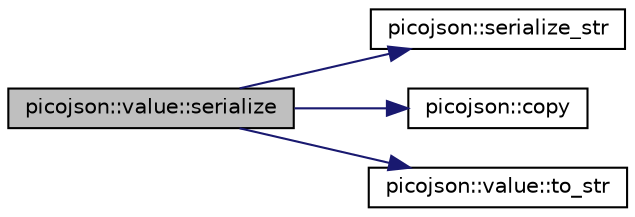 digraph "picojson::value::serialize"
{
  edge [fontname="Helvetica",fontsize="10",labelfontname="Helvetica",labelfontsize="10"];
  node [fontname="Helvetica",fontsize="10",shape=record];
  rankdir="LR";
  Node80 [label="picojson::value::serialize",height=0.2,width=0.4,color="black", fillcolor="grey75", style="filled", fontcolor="black"];
  Node80 -> Node81 [color="midnightblue",fontsize="10",style="solid",fontname="Helvetica"];
  Node81 [label="picojson::serialize_str",height=0.2,width=0.4,color="black", fillcolor="white", style="filled",URL="$namespacepicojson.html#a11130e017d868857aeb016f5e3d29008"];
  Node80 -> Node82 [color="midnightblue",fontsize="10",style="solid",fontname="Helvetica"];
  Node82 [label="picojson::copy",height=0.2,width=0.4,color="black", fillcolor="white", style="filled",URL="$namespacepicojson.html#abc2111aa71797805957a4296fdf9c66d"];
  Node80 -> Node83 [color="midnightblue",fontsize="10",style="solid",fontname="Helvetica"];
  Node83 [label="picojson::value::to_str",height=0.2,width=0.4,color="black", fillcolor="white", style="filled",URL="$classpicojson_1_1value.html#a005099b2865752cf31b7ced33bd85f59"];
}
